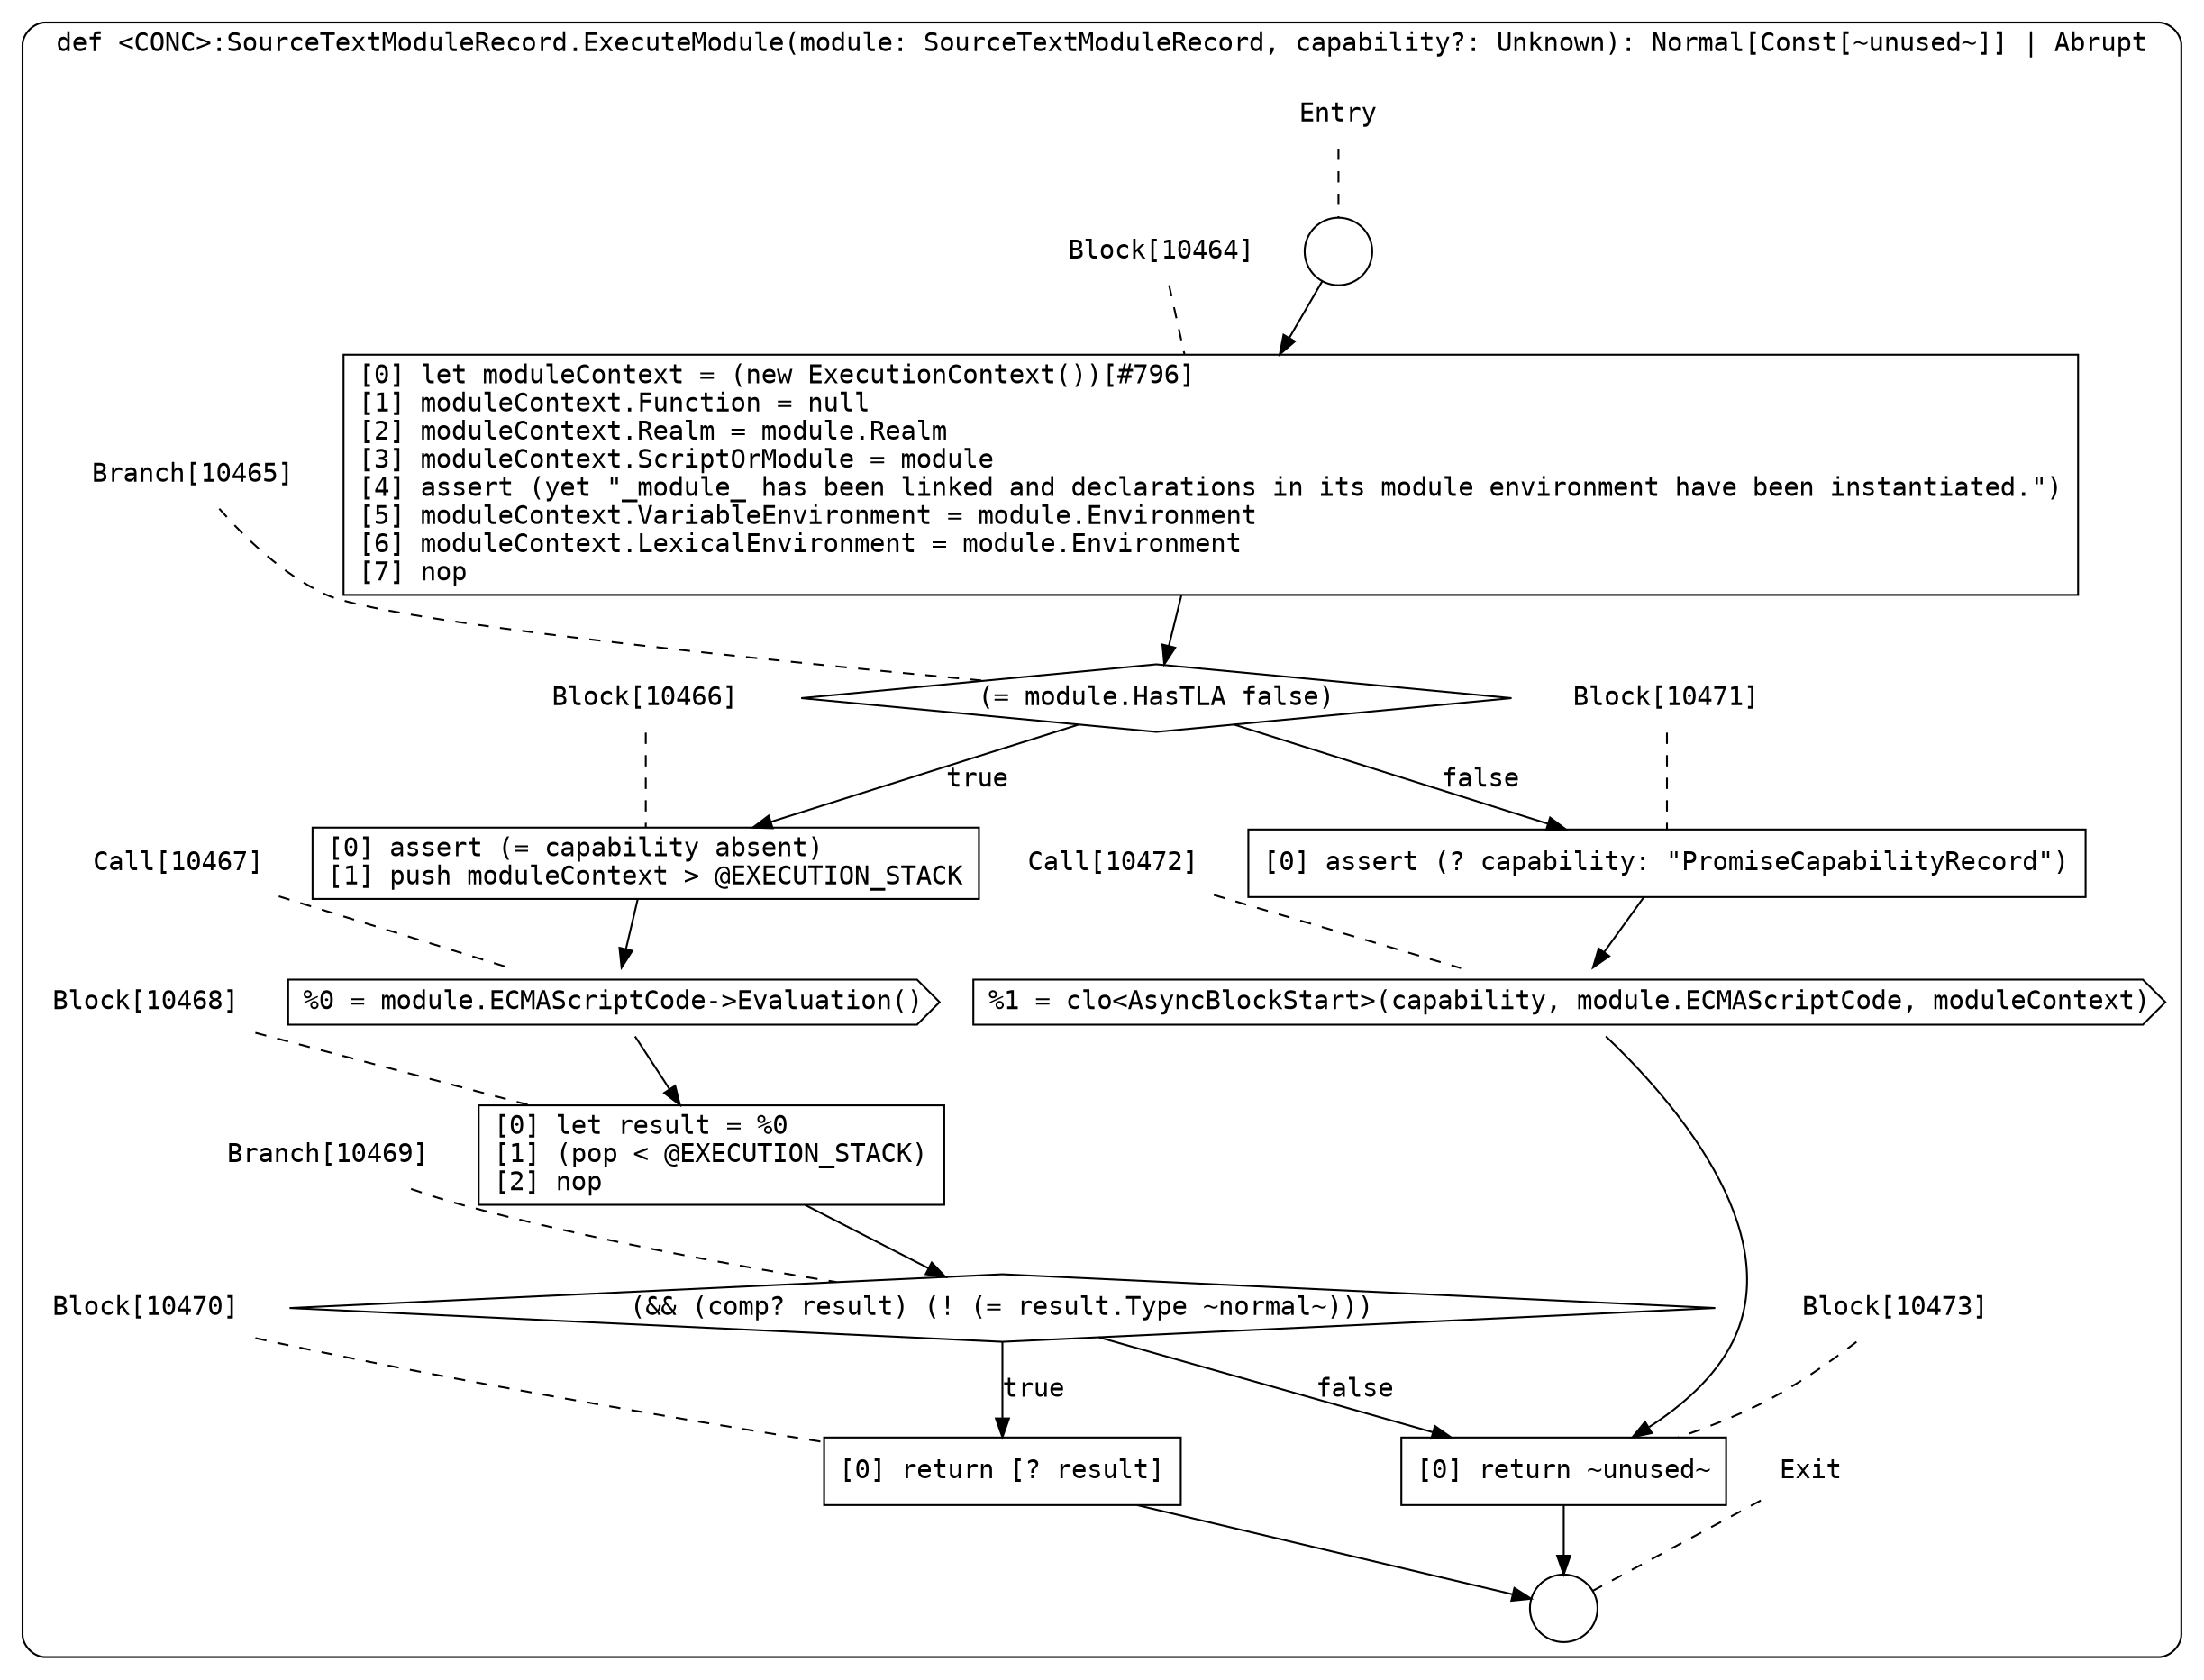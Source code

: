 digraph {
  graph [fontname = "Consolas"]
  node [fontname = "Consolas"]
  edge [fontname = "Consolas"]
  subgraph cluster1899 {
    label = "def <CONC>:SourceTextModuleRecord.ExecuteModule(module: SourceTextModuleRecord, capability?: Unknown): Normal[Const[~unused~]] | Abrupt"
    style = rounded
    cluster1899_entry_name [shape=none, label=<<font color="black">Entry</font>>]
    cluster1899_entry_name -> cluster1899_entry [arrowhead=none, color="black", style=dashed]
    cluster1899_entry [shape=circle label=" " color="black" fillcolor="white" style=filled]
    cluster1899_entry -> node10464 [color="black"]
    cluster1899_exit_name [shape=none, label=<<font color="black">Exit</font>>]
    cluster1899_exit_name -> cluster1899_exit [arrowhead=none, color="black", style=dashed]
    cluster1899_exit [shape=circle label=" " color="black" fillcolor="white" style=filled]
    node10464_name [shape=none, label=<<font color="black">Block[10464]</font>>]
    node10464_name -> node10464 [arrowhead=none, color="black", style=dashed]
    node10464 [shape=box, label=<<font color="black">[0] let moduleContext = (new ExecutionContext())[#796]<BR ALIGN="LEFT"/>[1] moduleContext.Function = null<BR ALIGN="LEFT"/>[2] moduleContext.Realm = module.Realm<BR ALIGN="LEFT"/>[3] moduleContext.ScriptOrModule = module<BR ALIGN="LEFT"/>[4] assert (yet &quot;_module_ has been linked and declarations in its module environment have been instantiated.&quot;)<BR ALIGN="LEFT"/>[5] moduleContext.VariableEnvironment = module.Environment<BR ALIGN="LEFT"/>[6] moduleContext.LexicalEnvironment = module.Environment<BR ALIGN="LEFT"/>[7] nop<BR ALIGN="LEFT"/></font>> color="black" fillcolor="white", style=filled]
    node10464 -> node10465 [color="black"]
    node10465_name [shape=none, label=<<font color="black">Branch[10465]</font>>]
    node10465_name -> node10465 [arrowhead=none, color="black", style=dashed]
    node10465 [shape=diamond, label=<<font color="black">(= module.HasTLA false)</font>> color="black" fillcolor="white", style=filled]
    node10465 -> node10466 [label=<<font color="black">true</font>> color="black"]
    node10465 -> node10471 [label=<<font color="black">false</font>> color="black"]
    node10466_name [shape=none, label=<<font color="black">Block[10466]</font>>]
    node10466_name -> node10466 [arrowhead=none, color="black", style=dashed]
    node10466 [shape=box, label=<<font color="black">[0] assert (= capability absent)<BR ALIGN="LEFT"/>[1] push moduleContext &gt; @EXECUTION_STACK<BR ALIGN="LEFT"/></font>> color="black" fillcolor="white", style=filled]
    node10466 -> node10467 [color="black"]
    node10471_name [shape=none, label=<<font color="black">Block[10471]</font>>]
    node10471_name -> node10471 [arrowhead=none, color="black", style=dashed]
    node10471 [shape=box, label=<<font color="black">[0] assert (? capability: &quot;PromiseCapabilityRecord&quot;)<BR ALIGN="LEFT"/></font>> color="black" fillcolor="white", style=filled]
    node10471 -> node10472 [color="black"]
    node10467_name [shape=none, label=<<font color="black">Call[10467]</font>>]
    node10467_name -> node10467 [arrowhead=none, color="black", style=dashed]
    node10467 [shape=cds, label=<<font color="black">%0 = module.ECMAScriptCode-&gt;Evaluation()</font>> color="black" fillcolor="white", style=filled]
    node10467 -> node10468 [color="black"]
    node10472_name [shape=none, label=<<font color="black">Call[10472]</font>>]
    node10472_name -> node10472 [arrowhead=none, color="black", style=dashed]
    node10472 [shape=cds, label=<<font color="black">%1 = clo&lt;AsyncBlockStart&gt;(capability, module.ECMAScriptCode, moduleContext)</font>> color="black" fillcolor="white", style=filled]
    node10472 -> node10473 [color="black"]
    node10468_name [shape=none, label=<<font color="black">Block[10468]</font>>]
    node10468_name -> node10468 [arrowhead=none, color="black", style=dashed]
    node10468 [shape=box, label=<<font color="black">[0] let result = %0<BR ALIGN="LEFT"/>[1] (pop &lt; @EXECUTION_STACK)<BR ALIGN="LEFT"/>[2] nop<BR ALIGN="LEFT"/></font>> color="black" fillcolor="white", style=filled]
    node10468 -> node10469 [color="black"]
    node10473_name [shape=none, label=<<font color="black">Block[10473]</font>>]
    node10473_name -> node10473 [arrowhead=none, color="black", style=dashed]
    node10473 [shape=box, label=<<font color="black">[0] return ~unused~<BR ALIGN="LEFT"/></font>> color="black" fillcolor="white", style=filled]
    node10473 -> cluster1899_exit [color="black"]
    node10469_name [shape=none, label=<<font color="black">Branch[10469]</font>>]
    node10469_name -> node10469 [arrowhead=none, color="black", style=dashed]
    node10469 [shape=diamond, label=<<font color="black">(&amp;&amp; (comp? result) (! (= result.Type ~normal~)))</font>> color="black" fillcolor="white", style=filled]
    node10469 -> node10470 [label=<<font color="black">true</font>> color="black"]
    node10469 -> node10473 [label=<<font color="black">false</font>> color="black"]
    node10470_name [shape=none, label=<<font color="black">Block[10470]</font>>]
    node10470_name -> node10470 [arrowhead=none, color="black", style=dashed]
    node10470 [shape=box, label=<<font color="black">[0] return [? result]<BR ALIGN="LEFT"/></font>> color="black" fillcolor="white", style=filled]
    node10470 -> cluster1899_exit [color="black"]
  }
}